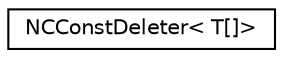 digraph "Graphical Class Hierarchy"
{
  edge [fontname="Helvetica",fontsize="10",labelfontname="Helvetica",labelfontsize="10"];
  node [fontname="Helvetica",fontsize="10",shape=record];
  rankdir="LR";
  Node0 [label="NCConstDeleter\< T[]\>",height=0.2,width=0.4,color="black", fillcolor="white", style="filled",URL="$class_n_c_const_deleter_3_01_t[]_4.html"];
}
